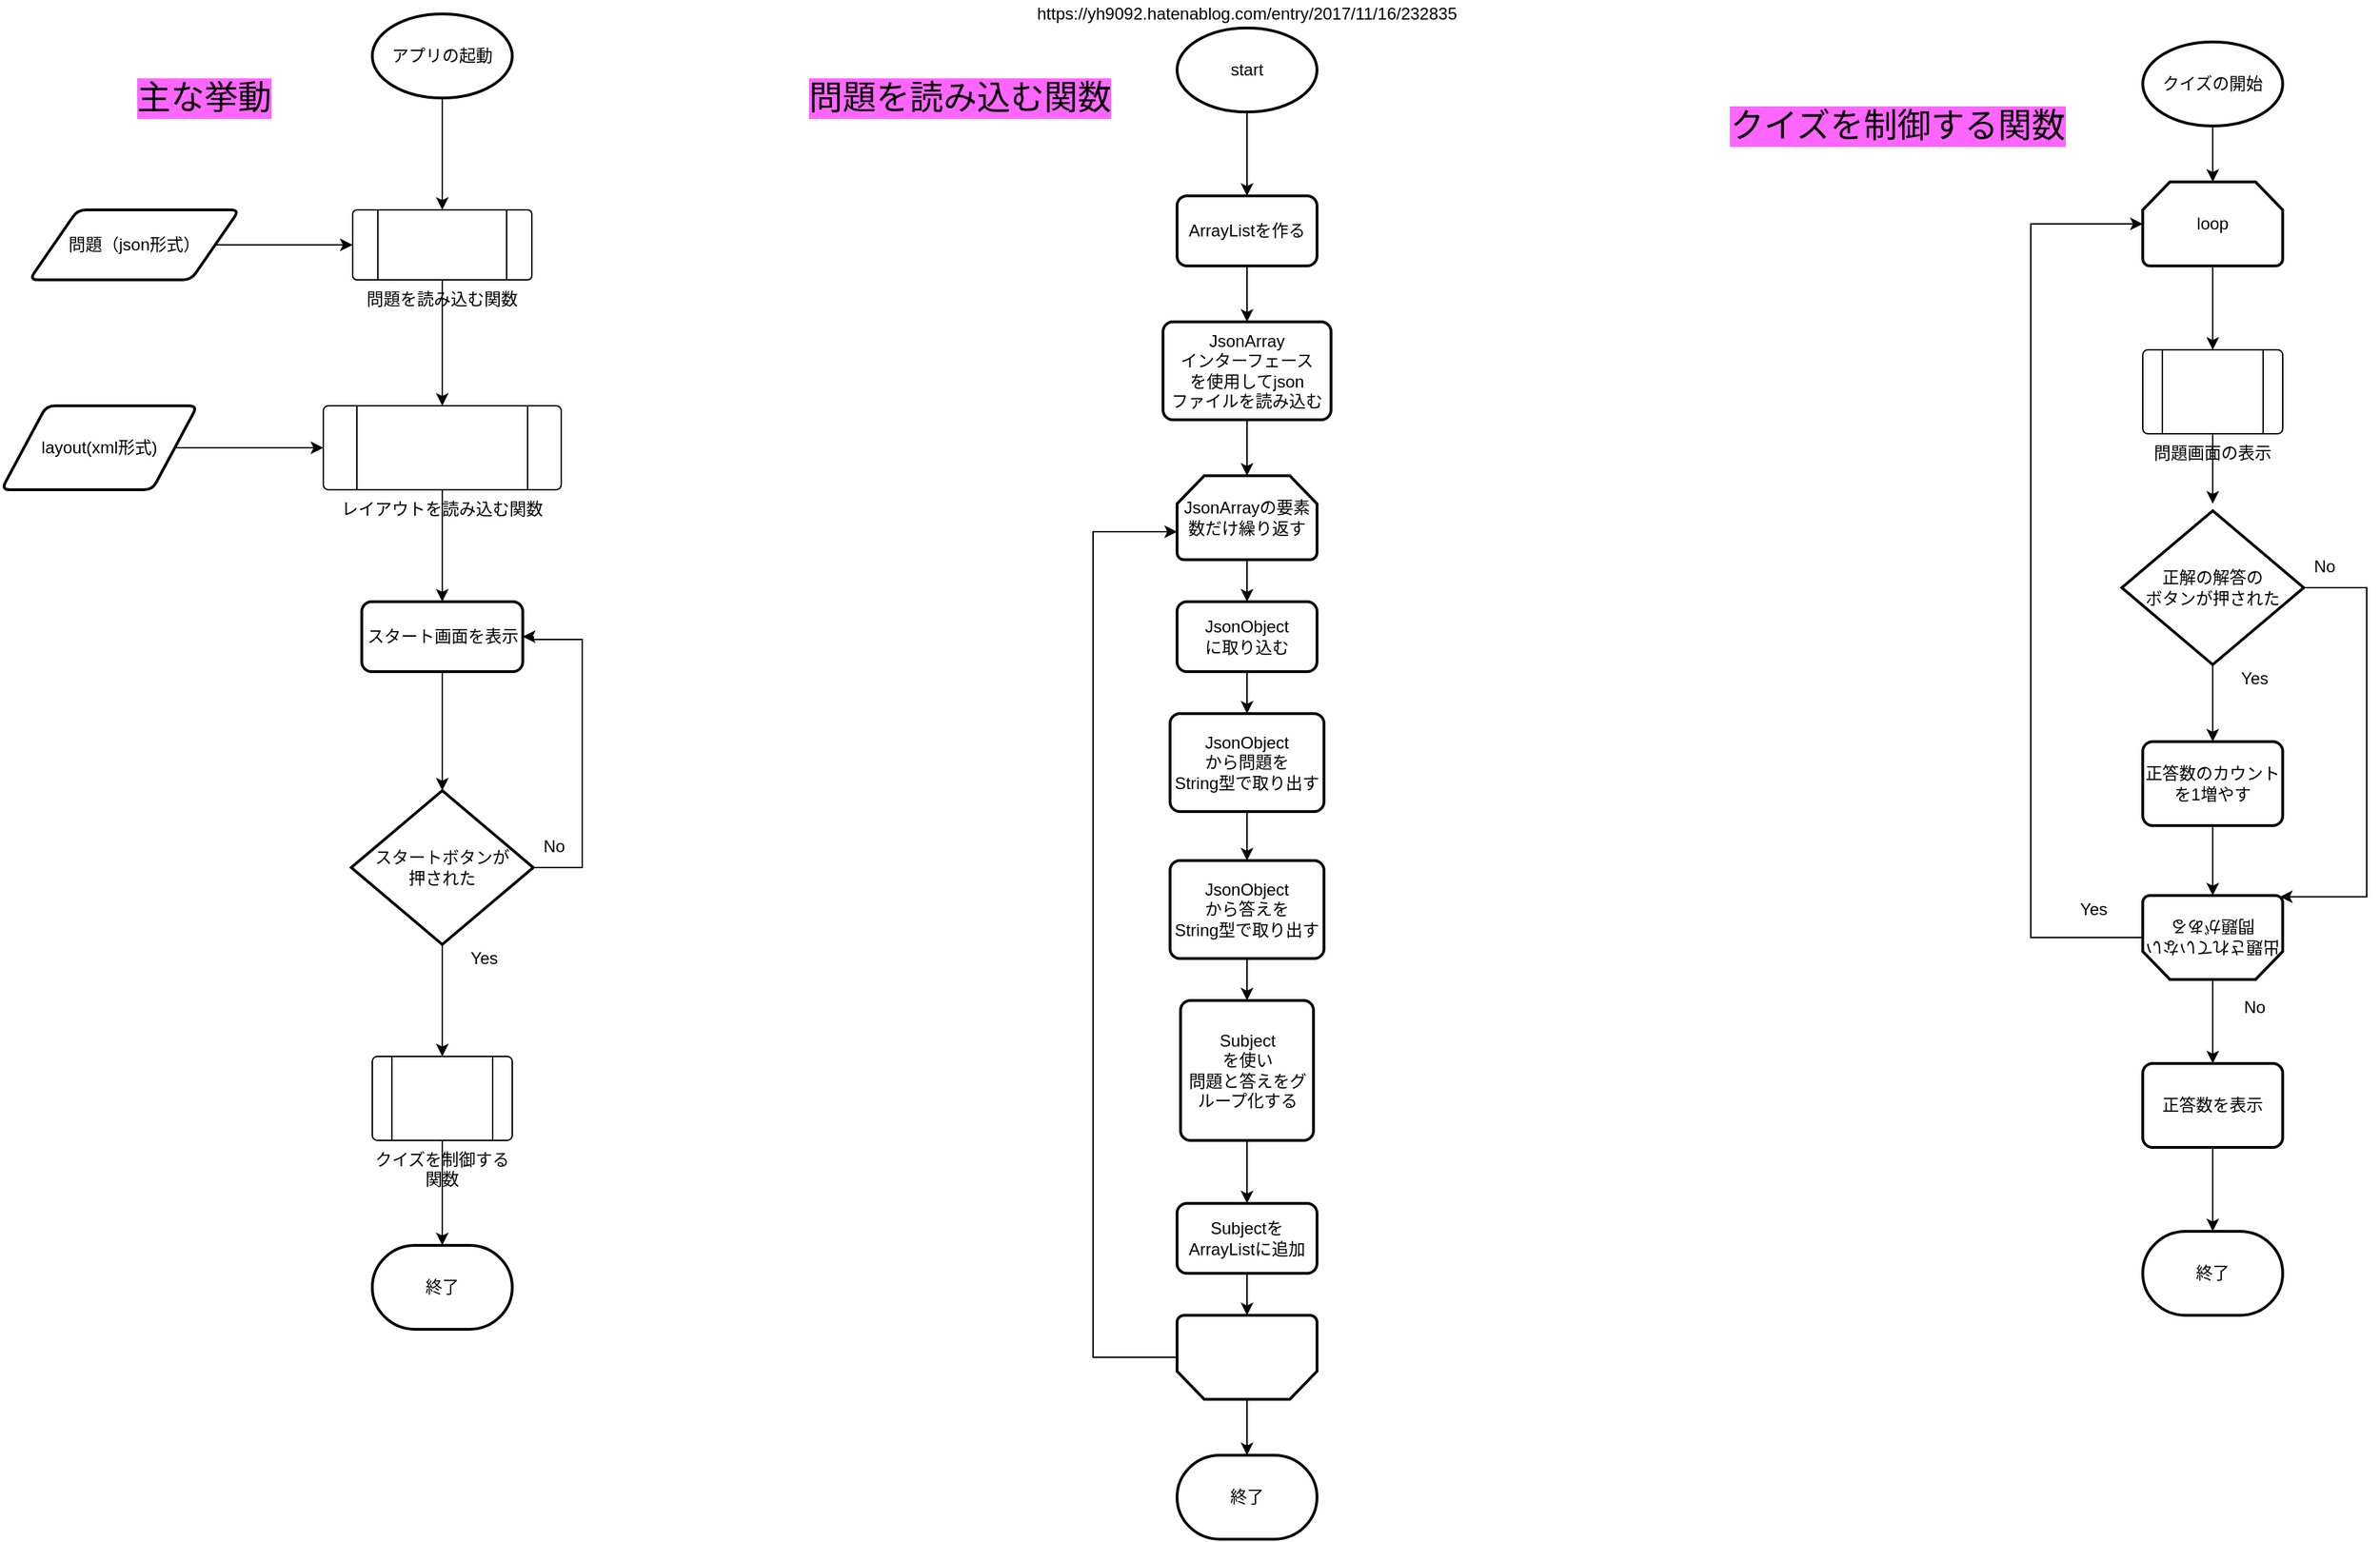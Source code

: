 <mxfile version="14.8.5" type="device"><diagram id="OY0To140ew9zJ7s9oqbe" name="Page-1"><mxGraphModel dx="1022" dy="472" grid="1" gridSize="10" guides="1" tooltips="1" connect="1" arrows="1" fold="1" page="1" pageScale="1" pageWidth="827" pageHeight="1169" math="0" shadow="0"><root><mxCell id="0"/><mxCell id="1" parent="0"/><mxCell id="4wot5gAjoAc78PF7fRiK-5" style="edgeStyle=orthogonalEdgeStyle;rounded=0;orthogonalLoop=1;jettySize=auto;html=1;entryX=0.5;entryY=0;entryDx=0;entryDy=0;" parent="1" source="4wot5gAjoAc78PF7fRiK-1" target="4wot5gAjoAc78PF7fRiK-4" edge="1"><mxGeometry relative="1" as="geometry"><mxPoint x="335" y="140" as="targetPoint"/></mxGeometry></mxCell><mxCell id="4wot5gAjoAc78PF7fRiK-1" value="アプリの起動" style="strokeWidth=2;html=1;shape=mxgraph.flowchart.start_1;whiteSpace=wrap;" parent="1" vertex="1"><mxGeometry x="285" y="30" width="100" height="60" as="geometry"/></mxCell><mxCell id="4wot5gAjoAc78PF7fRiK-7" style="edgeStyle=orthogonalEdgeStyle;rounded=0;orthogonalLoop=1;jettySize=auto;html=1;entryX=0;entryY=0.5;entryDx=0;entryDy=0;" parent="1" source="4wot5gAjoAc78PF7fRiK-2" target="4wot5gAjoAc78PF7fRiK-4" edge="1"><mxGeometry relative="1" as="geometry"/></mxCell><mxCell id="4wot5gAjoAc78PF7fRiK-2" value="問題（json形式）" style="shape=parallelogram;html=1;strokeWidth=2;perimeter=parallelogramPerimeter;whiteSpace=wrap;rounded=1;arcSize=12;size=0.23;" parent="1" vertex="1"><mxGeometry x="40" y="170" width="150" height="50" as="geometry"/></mxCell><mxCell id="4wot5gAjoAc78PF7fRiK-9" style="edgeStyle=orthogonalEdgeStyle;rounded=0;orthogonalLoop=1;jettySize=auto;html=1;entryX=0.5;entryY=0;entryDx=0;entryDy=0;" parent="1" source="4wot5gAjoAc78PF7fRiK-4" target="4wot5gAjoAc78PF7fRiK-8" edge="1"><mxGeometry relative="1" as="geometry"/></mxCell><mxCell id="4wot5gAjoAc78PF7fRiK-4" value="問題を読み込む関数" style="verticalLabelPosition=bottom;verticalAlign=top;html=1;shape=process;whiteSpace=wrap;rounded=1;size=0.14;arcSize=6;" parent="1" vertex="1"><mxGeometry x="271" y="170" width="128" height="50" as="geometry"/></mxCell><mxCell id="4wot5gAjoAc78PF7fRiK-13" style="edgeStyle=orthogonalEdgeStyle;rounded=0;orthogonalLoop=1;jettySize=auto;html=1;entryX=0.5;entryY=0;entryDx=0;entryDy=0;" parent="1" source="4wot5gAjoAc78PF7fRiK-8" target="4p3tJQ8ZVfjhtH5EIcMH-8" edge="1"><mxGeometry relative="1" as="geometry"><mxPoint x="335" y="455" as="targetPoint"/></mxGeometry></mxCell><mxCell id="4wot5gAjoAc78PF7fRiK-8" value="レイアウトを読み込む関数" style="verticalLabelPosition=bottom;verticalAlign=top;html=1;shape=process;whiteSpace=wrap;rounded=1;size=0.14;arcSize=6;" parent="1" vertex="1"><mxGeometry x="250" y="310" width="170" height="60" as="geometry"/></mxCell><mxCell id="4wot5gAjoAc78PF7fRiK-11" style="edgeStyle=orthogonalEdgeStyle;rounded=0;orthogonalLoop=1;jettySize=auto;html=1;entryX=0;entryY=0.5;entryDx=0;entryDy=0;" parent="1" source="4wot5gAjoAc78PF7fRiK-10" target="4wot5gAjoAc78PF7fRiK-8" edge="1"><mxGeometry relative="1" as="geometry"/></mxCell><mxCell id="4wot5gAjoAc78PF7fRiK-10" value="layout(xml形式)" style="shape=parallelogram;html=1;strokeWidth=2;perimeter=parallelogramPerimeter;whiteSpace=wrap;rounded=1;arcSize=12;size=0.23;" parent="1" vertex="1"><mxGeometry x="20" y="310" width="140" height="60" as="geometry"/></mxCell><mxCell id="4wot5gAjoAc78PF7fRiK-18" style="edgeStyle=orthogonalEdgeStyle;rounded=0;orthogonalLoop=1;jettySize=auto;html=1;entryX=0.5;entryY=0;entryDx=0;entryDy=0;entryPerimeter=0;" parent="1" source="4wot5gAjoAc78PF7fRiK-15" target="4wot5gAjoAc78PF7fRiK-17" edge="1"><mxGeometry relative="1" as="geometry"/></mxCell><mxCell id="4wot5gAjoAc78PF7fRiK-15" value="クイズを制御する関数" style="verticalLabelPosition=bottom;verticalAlign=top;html=1;shape=process;whiteSpace=wrap;rounded=1;size=0.14;arcSize=6;" parent="1" vertex="1"><mxGeometry x="285" y="775" width="100" height="60" as="geometry"/></mxCell><mxCell id="4wot5gAjoAc78PF7fRiK-17" value="終了" style="strokeWidth=2;html=1;shape=mxgraph.flowchart.terminator;whiteSpace=wrap;" parent="1" vertex="1"><mxGeometry x="285" y="910" width="100" height="60" as="geometry"/></mxCell><mxCell id="4wot5gAjoAc78PF7fRiK-19" value="主な挙動" style="text;html=1;strokeColor=none;fillColor=none;align=center;verticalAlign=middle;whiteSpace=wrap;rounded=0;labelBackgroundColor=#FF66FF;fontSize=24;" parent="1" vertex="1"><mxGeometry x="110" y="80" width="110" height="20" as="geometry"/></mxCell><mxCell id="4wot5gAjoAc78PF7fRiK-20" value="クイズを制御する関数" style="text;html=1;strokeColor=none;fillColor=none;align=center;verticalAlign=middle;whiteSpace=wrap;rounded=0;labelBackgroundColor=#FF66FF;fontSize=24;" parent="1" vertex="1"><mxGeometry x="1250" y="100" width="250" height="20" as="geometry"/></mxCell><mxCell id="4wot5gAjoAc78PF7fRiK-25" style="edgeStyle=orthogonalEdgeStyle;rounded=0;orthogonalLoop=1;jettySize=auto;html=1;fontSize=12;entryX=0.5;entryY=0;entryDx=0;entryDy=0;entryPerimeter=0;" parent="1" source="4wot5gAjoAc78PF7fRiK-21" target="4wot5gAjoAc78PF7fRiK-38" edge="1"><mxGeometry relative="1" as="geometry"><mxPoint x="1600" y="170" as="targetPoint"/></mxGeometry></mxCell><mxCell id="4wot5gAjoAc78PF7fRiK-21" value="クイズの開始" style="strokeWidth=2;html=1;shape=mxgraph.flowchart.start_1;whiteSpace=wrap;labelBackgroundColor=none;fontSize=12;" parent="1" vertex="1"><mxGeometry x="1550" y="50" width="100" height="60" as="geometry"/></mxCell><mxCell id="4wot5gAjoAc78PF7fRiK-42" style="edgeStyle=orthogonalEdgeStyle;rounded=0;orthogonalLoop=1;jettySize=auto;html=1;fontSize=12;" parent="1" source="4wot5gAjoAc78PF7fRiK-27" edge="1"><mxGeometry relative="1" as="geometry"><mxPoint x="1600" y="380" as="targetPoint"/></mxGeometry></mxCell><mxCell id="4wot5gAjoAc78PF7fRiK-27" value="問題画面の表示" style="verticalLabelPosition=bottom;verticalAlign=top;html=1;shape=process;whiteSpace=wrap;rounded=1;size=0.14;arcSize=6;labelBackgroundColor=none;fontSize=12;" parent="1" vertex="1"><mxGeometry x="1550" y="270" width="100" height="60" as="geometry"/></mxCell><mxCell id="4wot5gAjoAc78PF7fRiK-43" style="edgeStyle=orthogonalEdgeStyle;rounded=0;orthogonalLoop=1;jettySize=auto;html=1;entryX=0.02;entryY=0.985;entryDx=0;entryDy=0;entryPerimeter=0;fontSize=12;" parent="1" source="4wot5gAjoAc78PF7fRiK-35" target="4wot5gAjoAc78PF7fRiK-46" edge="1"><mxGeometry relative="1" as="geometry"><Array as="points"><mxPoint x="1710" y="440"/><mxPoint x="1710" y="661"/></Array></mxGeometry></mxCell><mxCell id="4wot5gAjoAc78PF7fRiK-45" style="edgeStyle=orthogonalEdgeStyle;rounded=0;orthogonalLoop=1;jettySize=auto;html=1;entryX=0.5;entryY=0;entryDx=0;entryDy=0;fontSize=12;" parent="1" source="4wot5gAjoAc78PF7fRiK-35" target="4wot5gAjoAc78PF7fRiK-44" edge="1"><mxGeometry relative="1" as="geometry"/></mxCell><mxCell id="4wot5gAjoAc78PF7fRiK-35" value="&lt;div&gt;正解の解答の&lt;/div&gt;&lt;div&gt;ボタンが押された&lt;br&gt;&lt;/div&gt;" style="strokeWidth=2;html=1;shape=mxgraph.flowchart.decision;whiteSpace=wrap;labelBackgroundColor=none;fontSize=12;" parent="1" vertex="1"><mxGeometry x="1535" y="385" width="130" height="110" as="geometry"/></mxCell><mxCell id="4wot5gAjoAc78PF7fRiK-36" value="Yes" style="text;html=1;strokeColor=none;fillColor=none;align=center;verticalAlign=middle;whiteSpace=wrap;rounded=0;labelBackgroundColor=none;fontSize=12;" parent="1" vertex="1"><mxGeometry x="1610" y="495" width="40" height="20" as="geometry"/></mxCell><mxCell id="4wot5gAjoAc78PF7fRiK-37" value="No" style="text;html=1;strokeColor=none;fillColor=none;align=center;verticalAlign=middle;whiteSpace=wrap;rounded=0;labelBackgroundColor=none;fontSize=12;" parent="1" vertex="1"><mxGeometry x="1660" y="415" width="40" height="20" as="geometry"/></mxCell><mxCell id="4wot5gAjoAc78PF7fRiK-41" style="edgeStyle=orthogonalEdgeStyle;rounded=0;orthogonalLoop=1;jettySize=auto;html=1;fontSize=12;" parent="1" source="4wot5gAjoAc78PF7fRiK-38" target="4wot5gAjoAc78PF7fRiK-27" edge="1"><mxGeometry relative="1" as="geometry"/></mxCell><mxCell id="4wot5gAjoAc78PF7fRiK-38" value="loop" style="strokeWidth=2;html=1;shape=mxgraph.flowchart.loop_limit;whiteSpace=wrap;labelBackgroundColor=none;fontSize=12;" parent="1" vertex="1"><mxGeometry x="1550" y="150" width="100" height="60" as="geometry"/></mxCell><mxCell id="4wot5gAjoAc78PF7fRiK-47" style="edgeStyle=orthogonalEdgeStyle;rounded=0;orthogonalLoop=1;jettySize=auto;html=1;entryX=0.5;entryY=1;entryDx=0;entryDy=0;entryPerimeter=0;fontSize=12;" parent="1" source="4wot5gAjoAc78PF7fRiK-44" target="4wot5gAjoAc78PF7fRiK-46" edge="1"><mxGeometry relative="1" as="geometry"/></mxCell><mxCell id="4wot5gAjoAc78PF7fRiK-44" value="正答数のカウントを1増やす" style="rounded=1;whiteSpace=wrap;html=1;absoluteArcSize=1;arcSize=14;strokeWidth=2;labelBackgroundColor=none;fontSize=12;" parent="1" vertex="1"><mxGeometry x="1550" y="550" width="100" height="60" as="geometry"/></mxCell><mxCell id="4wot5gAjoAc78PF7fRiK-48" style="edgeStyle=orthogonalEdgeStyle;rounded=0;orthogonalLoop=1;jettySize=auto;html=1;entryX=0;entryY=0.5;entryDx=0;entryDy=0;entryPerimeter=0;fontSize=12;" parent="1" source="4wot5gAjoAc78PF7fRiK-46" target="4wot5gAjoAc78PF7fRiK-38" edge="1"><mxGeometry relative="1" as="geometry"><Array as="points"><mxPoint x="1470" y="690"/><mxPoint x="1470" y="180"/></Array></mxGeometry></mxCell><mxCell id="4wot5gAjoAc78PF7fRiK-52" style="edgeStyle=orthogonalEdgeStyle;rounded=0;orthogonalLoop=1;jettySize=auto;html=1;fontSize=12;entryX=0.5;entryY=0;entryDx=0;entryDy=0;" parent="1" source="4wot5gAjoAc78PF7fRiK-46" target="4wot5gAjoAc78PF7fRiK-53" edge="1"><mxGeometry relative="1" as="geometry"><mxPoint x="1600" y="770" as="targetPoint"/></mxGeometry></mxCell><mxCell id="4wot5gAjoAc78PF7fRiK-46" value="出題されていない問題がある" style="strokeWidth=2;html=1;shape=mxgraph.flowchart.loop_limit;whiteSpace=wrap;labelBackgroundColor=none;fontSize=12;rotation=-180;" parent="1" vertex="1"><mxGeometry x="1550" y="660" width="100" height="60" as="geometry"/></mxCell><mxCell id="4wot5gAjoAc78PF7fRiK-49" value="Yes" style="text;html=1;strokeColor=none;fillColor=none;align=center;verticalAlign=middle;whiteSpace=wrap;rounded=0;labelBackgroundColor=none;fontSize=12;" parent="1" vertex="1"><mxGeometry x="1495" y="660" width="40" height="20" as="geometry"/></mxCell><mxCell id="4wot5gAjoAc78PF7fRiK-50" value="No" style="text;html=1;strokeColor=none;fillColor=none;align=center;verticalAlign=middle;whiteSpace=wrap;rounded=0;labelBackgroundColor=none;fontSize=12;" parent="1" vertex="1"><mxGeometry x="1610" y="730" width="40" height="20" as="geometry"/></mxCell><mxCell id="4wot5gAjoAc78PF7fRiK-55" style="edgeStyle=orthogonalEdgeStyle;rounded=0;orthogonalLoop=1;jettySize=auto;html=1;fontSize=12;" parent="1" source="4wot5gAjoAc78PF7fRiK-53" target="4wot5gAjoAc78PF7fRiK-54" edge="1"><mxGeometry relative="1" as="geometry"/></mxCell><mxCell id="4wot5gAjoAc78PF7fRiK-53" value="正答数を表示" style="rounded=1;whiteSpace=wrap;html=1;absoluteArcSize=1;arcSize=14;strokeWidth=2;labelBackgroundColor=none;fontSize=12;" parent="1" vertex="1"><mxGeometry x="1550" y="780" width="100" height="60" as="geometry"/></mxCell><mxCell id="4wot5gAjoAc78PF7fRiK-54" value="終了" style="strokeWidth=2;html=1;shape=mxgraph.flowchart.terminator;whiteSpace=wrap;labelBackgroundColor=none;fontSize=12;" parent="1" vertex="1"><mxGeometry x="1550" y="900" width="100" height="60" as="geometry"/></mxCell><mxCell id="4p3tJQ8ZVfjhtH5EIcMH-1" style="edgeStyle=orthogonalEdgeStyle;rounded=0;orthogonalLoop=1;jettySize=auto;html=1;fontSize=12;exitX=0.5;exitY=1;exitDx=0;exitDy=0;" edge="1" parent="1" source="4p3tJQ8ZVfjhtH5EIcMH-8" target="4p3tJQ8ZVfjhtH5EIcMH-5"><mxGeometry relative="1" as="geometry"><mxPoint x="335" y="515" as="sourcePoint"/></mxGeometry></mxCell><mxCell id="4p3tJQ8ZVfjhtH5EIcMH-3" style="edgeStyle=orthogonalEdgeStyle;rounded=0;orthogonalLoop=1;jettySize=auto;html=1;fontSize=12;entryX=0.5;entryY=0;entryDx=0;entryDy=0;" edge="1" parent="1" source="4p3tJQ8ZVfjhtH5EIcMH-5" target="4wot5gAjoAc78PF7fRiK-15"><mxGeometry relative="1" as="geometry"><mxPoint x="450" y="765" as="targetPoint"/></mxGeometry></mxCell><mxCell id="4p3tJQ8ZVfjhtH5EIcMH-4" style="edgeStyle=orthogonalEdgeStyle;rounded=0;orthogonalLoop=1;jettySize=auto;html=1;entryX=1;entryY=0.5;entryDx=0;entryDy=0;fontSize=12;" edge="1" parent="1" source="4p3tJQ8ZVfjhtH5EIcMH-5" target="4p3tJQ8ZVfjhtH5EIcMH-8"><mxGeometry relative="1" as="geometry"><Array as="points"><mxPoint x="435" y="640"/><mxPoint x="435" y="477"/><mxPoint x="400" y="477"/></Array><mxPoint x="395.96" y="477.02" as="targetPoint"/></mxGeometry></mxCell><mxCell id="4p3tJQ8ZVfjhtH5EIcMH-5" value="&lt;div&gt;スタートボタンが&lt;/div&gt;&lt;div&gt;押された&lt;/div&gt;" style="strokeWidth=2;html=1;shape=mxgraph.flowchart.decision;whiteSpace=wrap;labelBackgroundColor=none;fontSize=12;" vertex="1" parent="1"><mxGeometry x="270" y="585" width="130" height="110" as="geometry"/></mxCell><mxCell id="4p3tJQ8ZVfjhtH5EIcMH-6" value="Yes" style="text;html=1;strokeColor=none;fillColor=none;align=center;verticalAlign=middle;whiteSpace=wrap;rounded=0;labelBackgroundColor=none;fontSize=12;" vertex="1" parent="1"><mxGeometry x="345" y="695" width="40" height="20" as="geometry"/></mxCell><mxCell id="4p3tJQ8ZVfjhtH5EIcMH-7" value="No" style="text;html=1;strokeColor=none;fillColor=none;align=center;verticalAlign=middle;whiteSpace=wrap;rounded=0;labelBackgroundColor=none;fontSize=12;" vertex="1" parent="1"><mxGeometry x="395" y="615" width="40" height="20" as="geometry"/></mxCell><mxCell id="4p3tJQ8ZVfjhtH5EIcMH-8" value="スタート画面を表示" style="rounded=1;whiteSpace=wrap;html=1;absoluteArcSize=1;arcSize=14;strokeWidth=2;" vertex="1" parent="1"><mxGeometry x="277.5" y="450" width="115" height="50" as="geometry"/></mxCell><mxCell id="4p3tJQ8ZVfjhtH5EIcMH-9" value="問題を読み込む関数" style="text;html=1;strokeColor=none;fillColor=none;align=center;verticalAlign=middle;whiteSpace=wrap;rounded=0;labelBackgroundColor=#FF66FF;fontSize=24;" vertex="1" parent="1"><mxGeometry x="590" y="80" width="230" height="20" as="geometry"/></mxCell><mxCell id="4p3tJQ8ZVfjhtH5EIcMH-13" style="edgeStyle=orthogonalEdgeStyle;rounded=0;orthogonalLoop=1;jettySize=auto;html=1;entryX=0.5;entryY=0;entryDx=0;entryDy=0;" edge="1" parent="1" source="4p3tJQ8ZVfjhtH5EIcMH-10" target="4p3tJQ8ZVfjhtH5EIcMH-12"><mxGeometry relative="1" as="geometry"/></mxCell><mxCell id="4p3tJQ8ZVfjhtH5EIcMH-10" value="start" style="strokeWidth=2;html=1;shape=mxgraph.flowchart.start_1;whiteSpace=wrap;" vertex="1" parent="1"><mxGeometry x="860" y="40" width="100" height="60" as="geometry"/></mxCell><mxCell id="4p3tJQ8ZVfjhtH5EIcMH-23" style="edgeStyle=orthogonalEdgeStyle;rounded=0;orthogonalLoop=1;jettySize=auto;html=1;entryX=0.5;entryY=0;entryDx=0;entryDy=0;entryPerimeter=0;" edge="1" parent="1" source="4p3tJQ8ZVfjhtH5EIcMH-11" target="4p3tJQ8ZVfjhtH5EIcMH-21"><mxGeometry relative="1" as="geometry"/></mxCell><mxCell id="4p3tJQ8ZVfjhtH5EIcMH-11" value="&lt;div&gt;JsonArray&lt;/div&gt;&lt;div&gt;インターフェース&lt;/div&gt;&lt;div&gt;を使用してjson&lt;/div&gt;&lt;div&gt;ファイルを読み込む&lt;br&gt;&lt;/div&gt;" style="rounded=1;whiteSpace=wrap;html=1;absoluteArcSize=1;arcSize=14;strokeWidth=2;" vertex="1" parent="1"><mxGeometry x="850" y="250" width="120" height="70" as="geometry"/></mxCell><mxCell id="4p3tJQ8ZVfjhtH5EIcMH-14" style="edgeStyle=orthogonalEdgeStyle;rounded=0;orthogonalLoop=1;jettySize=auto;html=1;entryX=0.5;entryY=0;entryDx=0;entryDy=0;" edge="1" parent="1" source="4p3tJQ8ZVfjhtH5EIcMH-12" target="4p3tJQ8ZVfjhtH5EIcMH-11"><mxGeometry relative="1" as="geometry"/></mxCell><mxCell id="4p3tJQ8ZVfjhtH5EIcMH-12" value="ArrayListを作る" style="rounded=1;whiteSpace=wrap;html=1;absoluteArcSize=1;arcSize=14;strokeWidth=2;" vertex="1" parent="1"><mxGeometry x="860" y="160" width="100" height="50" as="geometry"/></mxCell><mxCell id="4p3tJQ8ZVfjhtH5EIcMH-25" style="edgeStyle=orthogonalEdgeStyle;rounded=0;orthogonalLoop=1;jettySize=auto;html=1;entryX=0.5;entryY=0;entryDx=0;entryDy=0;" edge="1" parent="1" source="4p3tJQ8ZVfjhtH5EIcMH-15" target="4p3tJQ8ZVfjhtH5EIcMH-16"><mxGeometry relative="1" as="geometry"/></mxCell><mxCell id="4p3tJQ8ZVfjhtH5EIcMH-15" value="&lt;div&gt;JsonObject&lt;/div&gt;&lt;div&gt;に取り込む&lt;br&gt;&lt;/div&gt;" style="rounded=1;whiteSpace=wrap;html=1;absoluteArcSize=1;arcSize=14;strokeWidth=2;" vertex="1" parent="1"><mxGeometry x="860" y="450" width="100" height="50" as="geometry"/></mxCell><mxCell id="4p3tJQ8ZVfjhtH5EIcMH-26" style="edgeStyle=orthogonalEdgeStyle;rounded=0;orthogonalLoop=1;jettySize=auto;html=1;entryX=0.5;entryY=0;entryDx=0;entryDy=0;" edge="1" parent="1" source="4p3tJQ8ZVfjhtH5EIcMH-16" target="4p3tJQ8ZVfjhtH5EIcMH-17"><mxGeometry relative="1" as="geometry"/></mxCell><mxCell id="4p3tJQ8ZVfjhtH5EIcMH-16" value="&lt;div&gt;JsonObject&lt;/div&gt;&lt;div&gt;から問題を&lt;/div&gt;&lt;div&gt;String型で取り出す&lt;br&gt;&lt;/div&gt;" style="rounded=1;whiteSpace=wrap;html=1;absoluteArcSize=1;arcSize=14;strokeWidth=2;" vertex="1" parent="1"><mxGeometry x="855" y="530" width="110" height="70" as="geometry"/></mxCell><mxCell id="4p3tJQ8ZVfjhtH5EIcMH-27" style="edgeStyle=orthogonalEdgeStyle;rounded=0;orthogonalLoop=1;jettySize=auto;html=1;entryX=0.5;entryY=0;entryDx=0;entryDy=0;" edge="1" parent="1" source="4p3tJQ8ZVfjhtH5EIcMH-17" target="4p3tJQ8ZVfjhtH5EIcMH-18"><mxGeometry relative="1" as="geometry"/></mxCell><mxCell id="4p3tJQ8ZVfjhtH5EIcMH-17" value="&lt;div&gt;JsonObject&lt;/div&gt;&lt;div&gt;から答えを&lt;/div&gt;&lt;div&gt;String型で取り出す&lt;br&gt;&lt;/div&gt;" style="rounded=1;whiteSpace=wrap;html=1;absoluteArcSize=1;arcSize=14;strokeWidth=2;" vertex="1" parent="1"><mxGeometry x="855" y="635" width="110" height="70" as="geometry"/></mxCell><mxCell id="4p3tJQ8ZVfjhtH5EIcMH-28" style="edgeStyle=orthogonalEdgeStyle;rounded=0;orthogonalLoop=1;jettySize=auto;html=1;entryX=0.5;entryY=0;entryDx=0;entryDy=0;" edge="1" parent="1" source="4p3tJQ8ZVfjhtH5EIcMH-18" target="4p3tJQ8ZVfjhtH5EIcMH-19"><mxGeometry relative="1" as="geometry"/></mxCell><mxCell id="4p3tJQ8ZVfjhtH5EIcMH-18" value="Subject&lt;br&gt;を使い&lt;br&gt;問題と答えをグループ化する" style="rounded=1;whiteSpace=wrap;html=1;absoluteArcSize=1;arcSize=14;strokeWidth=2;" vertex="1" parent="1"><mxGeometry x="862.5" y="735" width="95" height="100" as="geometry"/></mxCell><mxCell id="4p3tJQ8ZVfjhtH5EIcMH-29" style="edgeStyle=orthogonalEdgeStyle;rounded=0;orthogonalLoop=1;jettySize=auto;html=1;entryX=0.5;entryY=1;entryDx=0;entryDy=0;entryPerimeter=0;" edge="1" parent="1" source="4p3tJQ8ZVfjhtH5EIcMH-19" target="4p3tJQ8ZVfjhtH5EIcMH-22"><mxGeometry relative="1" as="geometry"/></mxCell><mxCell id="4p3tJQ8ZVfjhtH5EIcMH-19" value="Subjectを&lt;br&gt;ArrayListに追加" style="rounded=1;whiteSpace=wrap;html=1;absoluteArcSize=1;arcSize=14;strokeWidth=2;" vertex="1" parent="1"><mxGeometry x="860" y="880" width="100" height="50" as="geometry"/></mxCell><mxCell id="4p3tJQ8ZVfjhtH5EIcMH-24" style="edgeStyle=orthogonalEdgeStyle;rounded=0;orthogonalLoop=1;jettySize=auto;html=1;entryX=0.5;entryY=0;entryDx=0;entryDy=0;" edge="1" parent="1" source="4p3tJQ8ZVfjhtH5EIcMH-21" target="4p3tJQ8ZVfjhtH5EIcMH-15"><mxGeometry relative="1" as="geometry"/></mxCell><mxCell id="4p3tJQ8ZVfjhtH5EIcMH-21" value="JsonArrayの要素数だけ繰り返す" style="strokeWidth=2;html=1;shape=mxgraph.flowchart.loop_limit;whiteSpace=wrap;" vertex="1" parent="1"><mxGeometry x="860" y="360" width="100" height="60" as="geometry"/></mxCell><mxCell id="4p3tJQ8ZVfjhtH5EIcMH-30" style="edgeStyle=orthogonalEdgeStyle;rounded=0;orthogonalLoop=1;jettySize=auto;html=1;entryX=0;entryY=0.667;entryDx=0;entryDy=0;entryPerimeter=0;" edge="1" parent="1" source="4p3tJQ8ZVfjhtH5EIcMH-22" target="4p3tJQ8ZVfjhtH5EIcMH-21"><mxGeometry relative="1" as="geometry"><Array as="points"><mxPoint x="800" y="990"/><mxPoint x="800" y="400"/></Array></mxGeometry></mxCell><mxCell id="4p3tJQ8ZVfjhtH5EIcMH-31" style="edgeStyle=orthogonalEdgeStyle;rounded=0;orthogonalLoop=1;jettySize=auto;html=1;" edge="1" parent="1" source="4p3tJQ8ZVfjhtH5EIcMH-22" target="4p3tJQ8ZVfjhtH5EIcMH-32"><mxGeometry relative="1" as="geometry"><mxPoint x="910" y="1060" as="targetPoint"/></mxGeometry></mxCell><mxCell id="4p3tJQ8ZVfjhtH5EIcMH-22" value="" style="strokeWidth=2;html=1;shape=mxgraph.flowchart.loop_limit;whiteSpace=wrap;rotation=-180;" vertex="1" parent="1"><mxGeometry x="860" y="960" width="100" height="60" as="geometry"/></mxCell><mxCell id="4p3tJQ8ZVfjhtH5EIcMH-32" value="終了" style="strokeWidth=2;html=1;shape=mxgraph.flowchart.terminator;whiteSpace=wrap;" vertex="1" parent="1"><mxGeometry x="860" y="1060" width="100" height="60" as="geometry"/></mxCell><mxCell id="4p3tJQ8ZVfjhtH5EIcMH-33" value="https://yh9092.hatenablog.com/entry/2017/11/16/232835" style="text;html=1;strokeColor=none;fillColor=none;align=center;verticalAlign=middle;whiteSpace=wrap;rounded=0;" vertex="1" parent="1"><mxGeometry x="740" y="20" width="340" height="20" as="geometry"/></mxCell></root></mxGraphModel></diagram></mxfile>